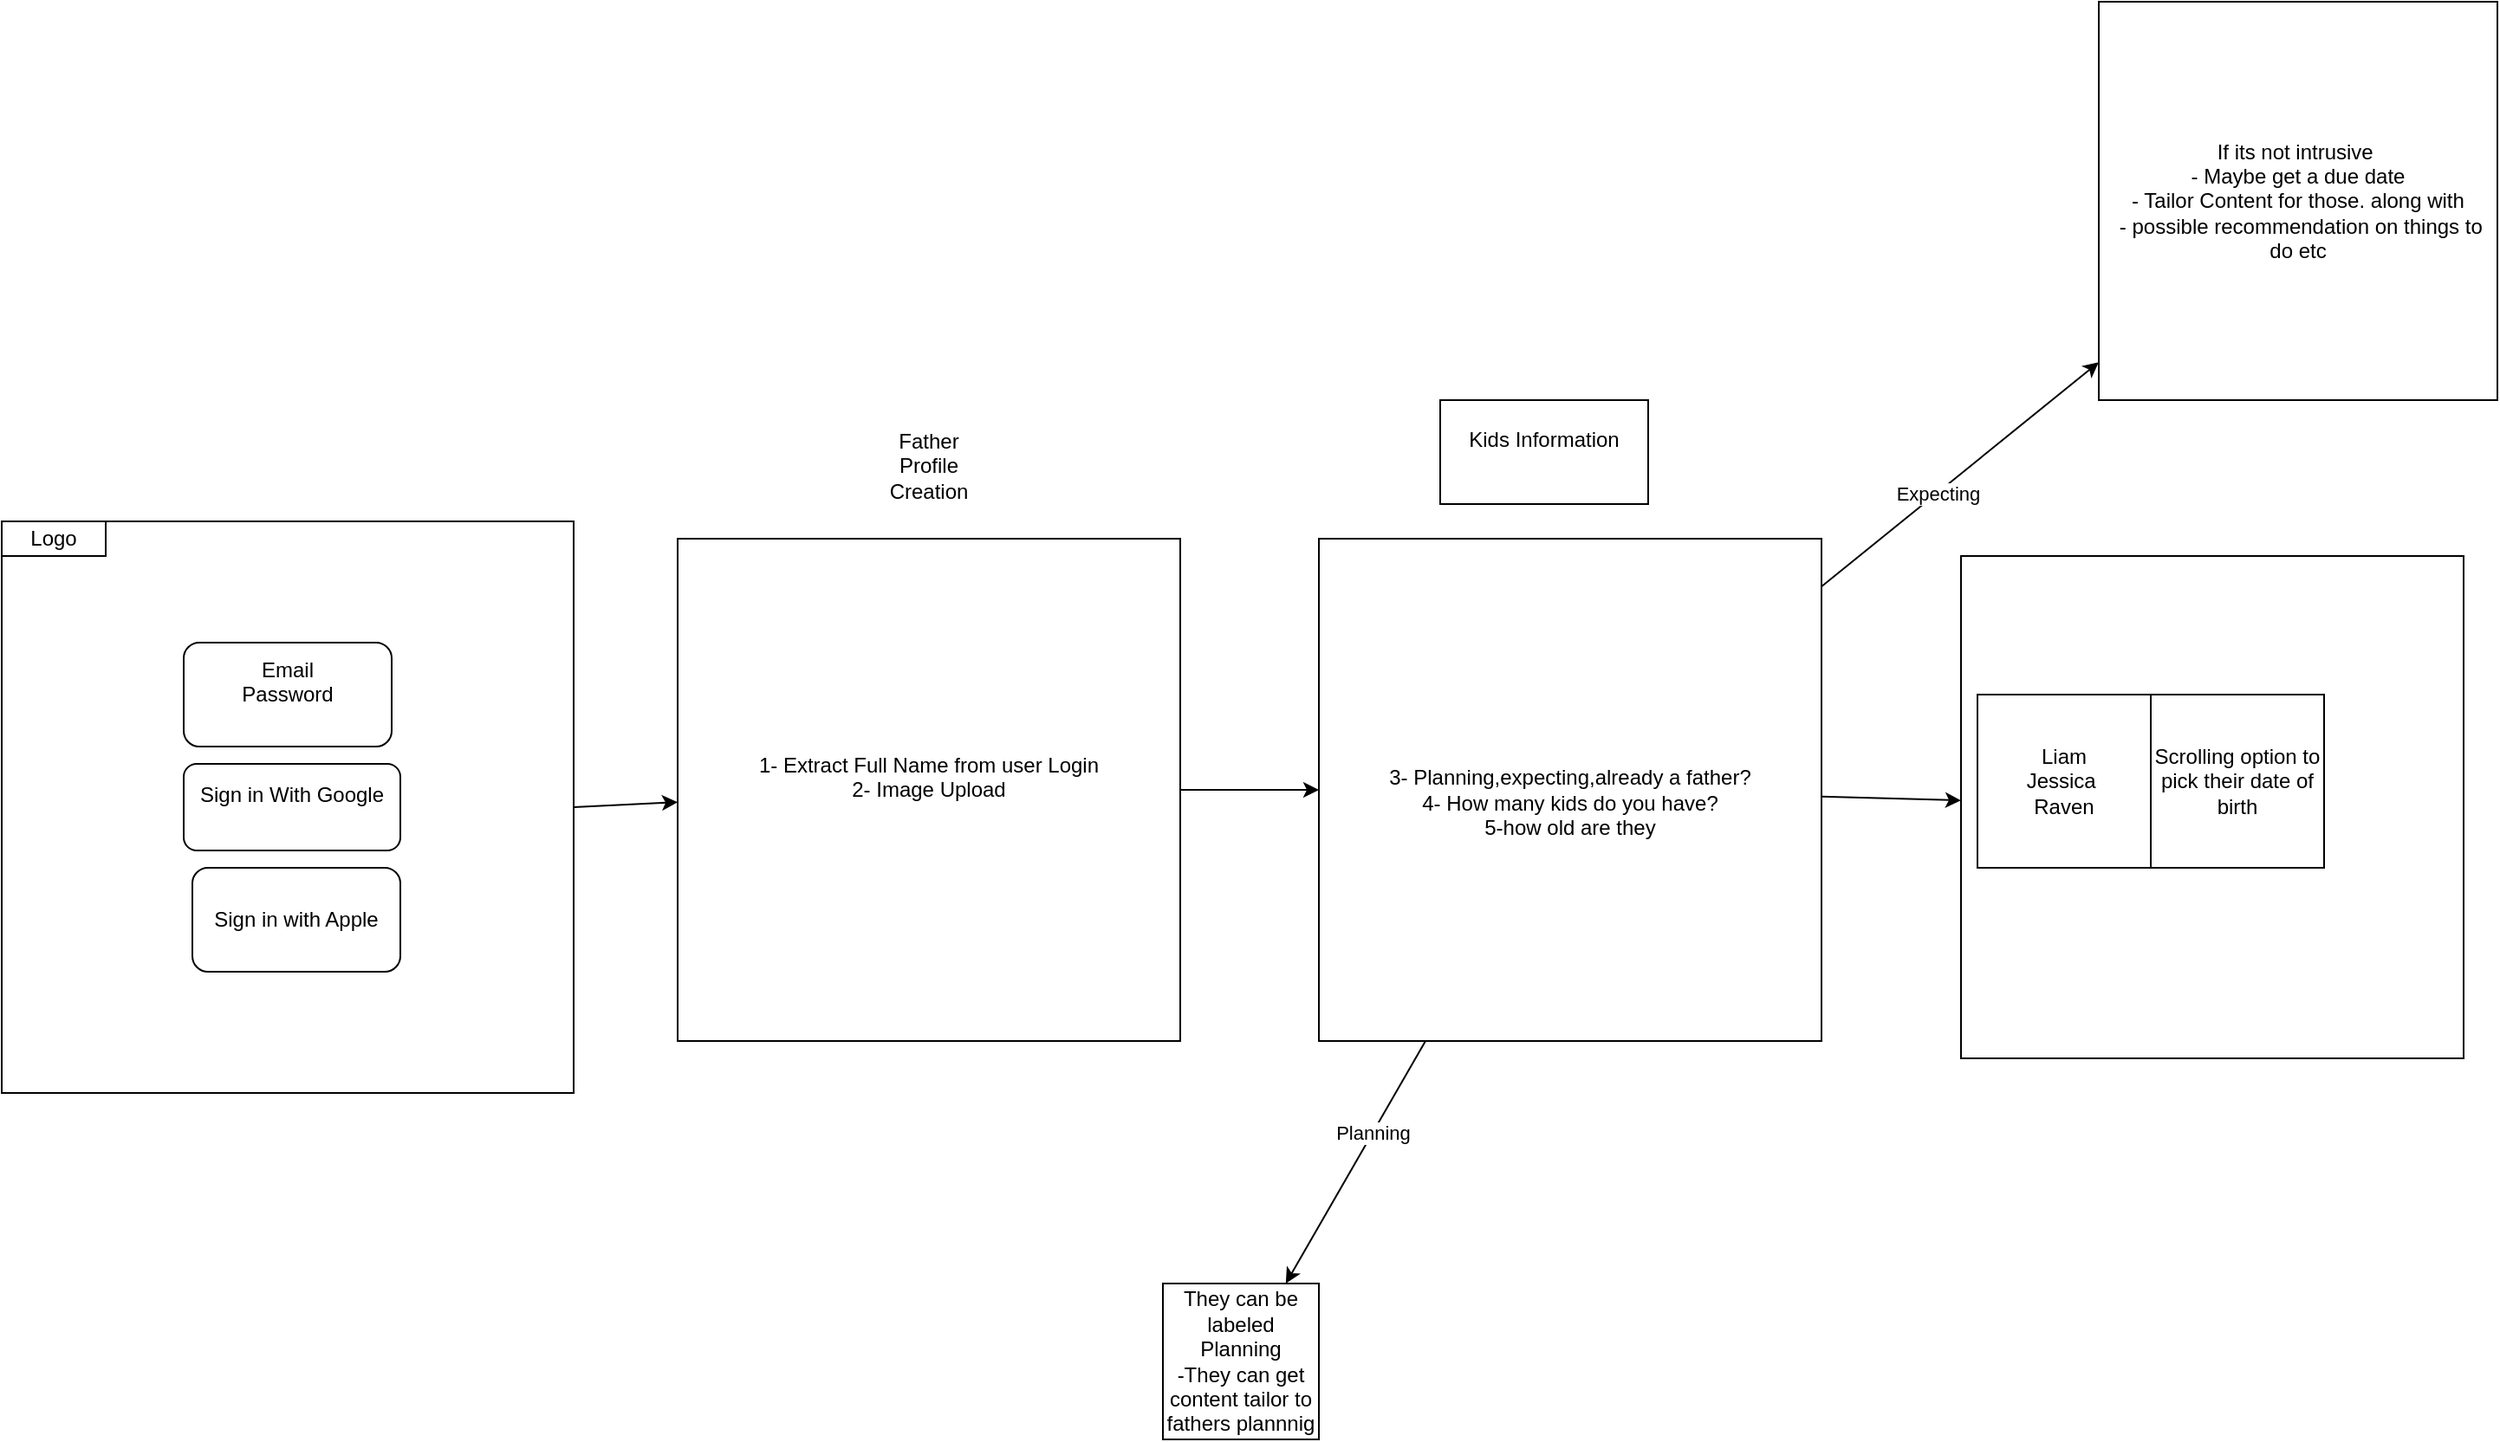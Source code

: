 <mxfile>
    <diagram id="4sx_Nhmg-QBNdwEi0_BF" name="Page-1">
        <mxGraphModel dx="1195" dy="1885" grid="1" gridSize="10" guides="1" tooltips="1" connect="1" arrows="1" fold="1" page="1" pageScale="1" pageWidth="827" pageHeight="1169" math="0" shadow="0">
            <root>
                <mxCell id="0"/>
                <mxCell id="1" parent="0"/>
                <mxCell id="11" style="edgeStyle=none;html=1;exitX=1;exitY=0.5;exitDx=0;exitDy=0;" edge="1" parent="1" source="2" target="10">
                    <mxGeometry relative="1" as="geometry"/>
                </mxCell>
                <mxCell id="2" value="" style="whiteSpace=wrap;html=1;aspect=fixed;" parent="1" vertex="1">
                    <mxGeometry x="110" y="60" width="330" height="330" as="geometry"/>
                </mxCell>
                <mxCell id="3" value="Email&lt;div&gt;Password&lt;/div&gt;&lt;div&gt;&lt;br&gt;&lt;/div&gt;" style="rounded=1;whiteSpace=wrap;html=1;" parent="1" vertex="1">
                    <mxGeometry x="215" y="130" width="120" height="60" as="geometry"/>
                </mxCell>
                <mxCell id="4" value="Sign in With Google&lt;div&gt;&lt;br&gt;&lt;/div&gt;" style="rounded=1;whiteSpace=wrap;html=1;" parent="1" vertex="1">
                    <mxGeometry x="215" y="200" width="125" height="50" as="geometry"/>
                </mxCell>
                <mxCell id="6" value="Logo" style="rounded=0;whiteSpace=wrap;html=1;" parent="1" vertex="1">
                    <mxGeometry x="110" y="60" width="60" height="20" as="geometry"/>
                </mxCell>
                <mxCell id="9" value="Sign in with Apple" style="rounded=1;whiteSpace=wrap;html=1;" parent="1" vertex="1">
                    <mxGeometry x="220" y="260" width="120" height="60" as="geometry"/>
                </mxCell>
                <mxCell id="15" value="" style="edgeStyle=none;html=1;" edge="1" parent="1" source="10" target="14">
                    <mxGeometry relative="1" as="geometry"/>
                </mxCell>
                <mxCell id="10" value="1- Extract Full Name from user Login&lt;div&gt;2- Image Upload&lt;/div&gt;&lt;div&gt;&lt;br&gt;&lt;/div&gt;" style="whiteSpace=wrap;html=1;aspect=fixed;" vertex="1" parent="1">
                    <mxGeometry x="500" y="70" width="290" height="290" as="geometry"/>
                </mxCell>
                <mxCell id="12" value="Father Profile Creation&lt;div&gt;&lt;br&gt;&lt;/div&gt;" style="text;html=1;align=center;verticalAlign=middle;whiteSpace=wrap;rounded=0;" vertex="1" parent="1">
                    <mxGeometry x="615" width="60" height="70" as="geometry"/>
                </mxCell>
                <mxCell id="18" value="" style="edgeStyle=none;html=1;" edge="1" parent="1" source="14" target="17">
                    <mxGeometry relative="1" as="geometry"/>
                </mxCell>
                <mxCell id="19" value="Planning" style="edgeLabel;html=1;align=center;verticalAlign=middle;resizable=0;points=[];" vertex="1" connectable="0" parent="18">
                    <mxGeometry x="-0.238" relative="1" as="geometry">
                        <mxPoint y="-1" as="offset"/>
                    </mxGeometry>
                </mxCell>
                <mxCell id="23" value="" style="edgeStyle=none;html=1;" edge="1" parent="1" source="14" target="22">
                    <mxGeometry relative="1" as="geometry"/>
                </mxCell>
                <mxCell id="24" value="Expecting" style="edgeLabel;html=1;align=center;verticalAlign=middle;resizable=0;points=[];" vertex="1" connectable="0" parent="23">
                    <mxGeometry x="-0.169" relative="1" as="geometry">
                        <mxPoint as="offset"/>
                    </mxGeometry>
                </mxCell>
                <mxCell id="26" value="" style="edgeStyle=none;html=1;" edge="1" parent="1" source="14" target="25">
                    <mxGeometry relative="1" as="geometry"/>
                </mxCell>
                <mxCell id="14" value="&lt;br&gt;&lt;div&gt;3- Planning,expecting,already a father?&lt;/div&gt;&lt;div&gt;4- How many kids do you have?&lt;/div&gt;&lt;div&gt;5-how old are they&lt;/div&gt;" style="whiteSpace=wrap;html=1;aspect=fixed;" vertex="1" parent="1">
                    <mxGeometry x="870" y="70" width="290" height="290" as="geometry"/>
                </mxCell>
                <mxCell id="16" value="Kids Information&lt;div&gt;&lt;br&gt;&lt;/div&gt;" style="whiteSpace=wrap;html=1;" vertex="1" parent="1">
                    <mxGeometry x="940" y="-10" width="120" height="60" as="geometry"/>
                </mxCell>
                <mxCell id="17" value="They can be labeled Planning&lt;div&gt;-They can get content tailor to fathers plannnig&lt;/div&gt;" style="whiteSpace=wrap;html=1;aspect=fixed;" vertex="1" parent="1">
                    <mxGeometry x="780" y="500" width="90" height="90" as="geometry"/>
                </mxCell>
                <mxCell id="22" value="If its not intrusive&amp;nbsp;&lt;div&gt;- Maybe get a due date&lt;/div&gt;&lt;div&gt;- Tailor Content for those. along with&lt;/div&gt;&lt;div&gt;&amp;nbsp;- possible recommendation on things to do etc&lt;/div&gt;" style="whiteSpace=wrap;html=1;aspect=fixed;" vertex="1" parent="1">
                    <mxGeometry x="1320" y="-240" width="230" height="230" as="geometry"/>
                </mxCell>
                <mxCell id="25" value="" style="whiteSpace=wrap;html=1;aspect=fixed;" vertex="1" parent="1">
                    <mxGeometry x="1240.5" y="80" width="290" height="290" as="geometry"/>
                </mxCell>
                <mxCell id="27" value="Liam&lt;div&gt;Jessica&amp;nbsp;&lt;/div&gt;&lt;div&gt;Raven&lt;/div&gt;" style="whiteSpace=wrap;html=1;aspect=fixed;" vertex="1" parent="1">
                    <mxGeometry x="1250" y="160" width="100" height="100" as="geometry"/>
                </mxCell>
                <mxCell id="28" value="Scrolling option to pick their date of birth" style="whiteSpace=wrap;html=1;aspect=fixed;" vertex="1" parent="1">
                    <mxGeometry x="1350" y="160" width="100" height="100" as="geometry"/>
                </mxCell>
            </root>
        </mxGraphModel>
    </diagram>
</mxfile>